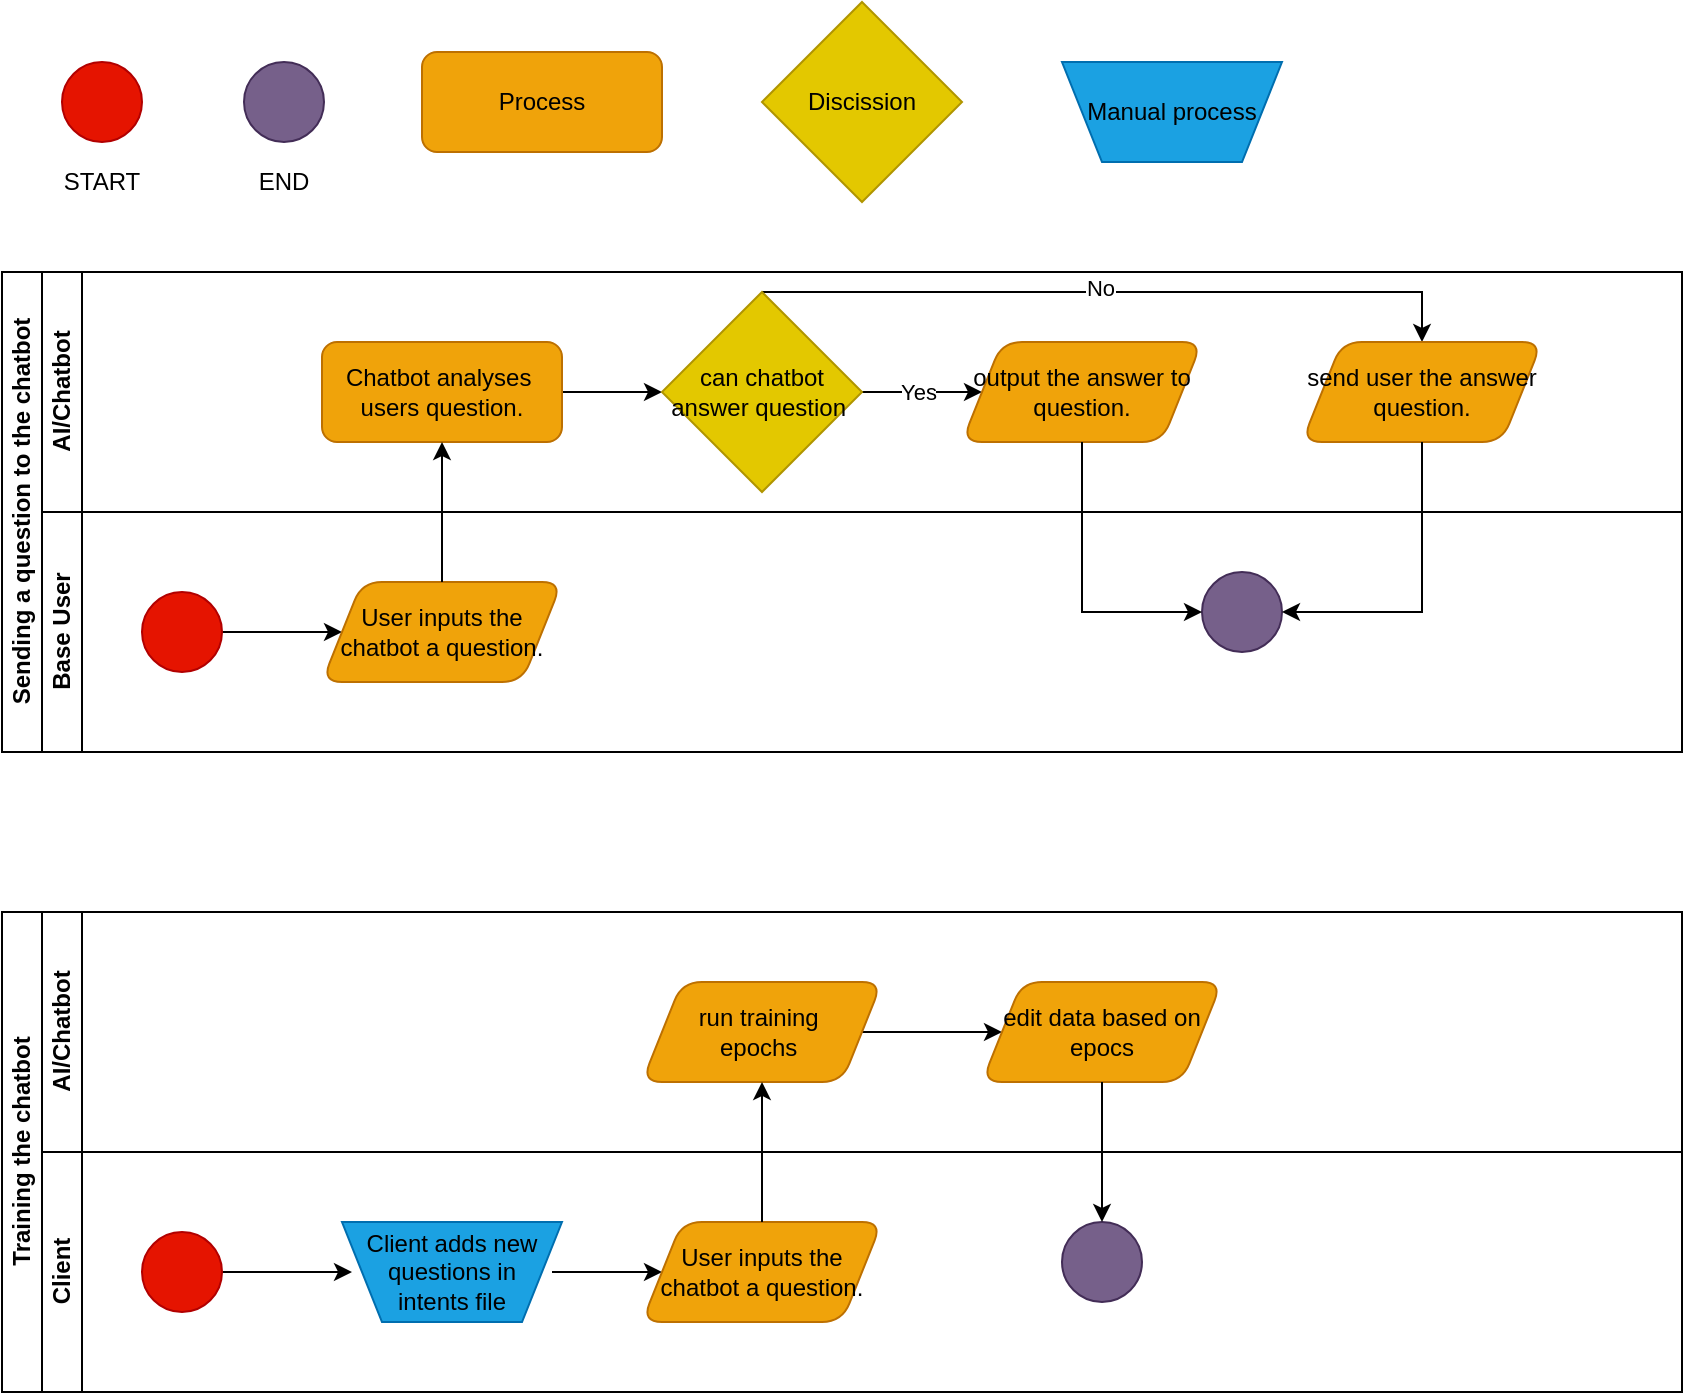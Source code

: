 <mxfile version="24.3.1" type="device">
  <diagram id="prtHgNgQTEPvFCAcTncT" name="Page-1">
    <mxGraphModel dx="1363" dy="1966" grid="1" gridSize="10" guides="1" tooltips="1" connect="1" arrows="1" fold="1" page="1" pageScale="1" pageWidth="827" pageHeight="1169" math="0" shadow="0">
      <root>
        <mxCell id="0" />
        <mxCell id="1" parent="0" />
        <mxCell id="dNxyNK7c78bLwvsdeMH5-19" value="Sending a question to the chatbot" style="swimlane;html=1;childLayout=stackLayout;resizeParent=1;resizeParentMax=0;horizontal=0;startSize=20;horizontalStack=0;" parent="1" vertex="1">
          <mxGeometry x="120" y="-40" width="840" height="240" as="geometry" />
        </mxCell>
        <mxCell id="dNxyNK7c78bLwvsdeMH5-21" value="AI/Chatbot" style="swimlane;html=1;startSize=20;horizontal=0;" parent="dNxyNK7c78bLwvsdeMH5-19" vertex="1">
          <mxGeometry x="20" width="820" height="120" as="geometry" />
        </mxCell>
        <mxCell id="0sVa5-BdStyefK7fvEnc-7" value="" style="edgeStyle=orthogonalEdgeStyle;rounded=0;orthogonalLoop=1;jettySize=auto;html=1;" edge="1" parent="dNxyNK7c78bLwvsdeMH5-21" source="0sVa5-BdStyefK7fvEnc-4" target="0sVa5-BdStyefK7fvEnc-6">
          <mxGeometry relative="1" as="geometry" />
        </mxCell>
        <mxCell id="0sVa5-BdStyefK7fvEnc-4" value="Chatbot analyses&amp;nbsp; users question." style="rounded=1;whiteSpace=wrap;html=1;fillColor=#f0a30a;fontColor=#000000;strokeColor=#BD7000;align=center;shape=label;fixedSize=1;" vertex="1" parent="dNxyNK7c78bLwvsdeMH5-21">
          <mxGeometry x="140" y="35" width="120" height="50" as="geometry" />
        </mxCell>
        <mxCell id="0sVa5-BdStyefK7fvEnc-9" value="" style="edgeStyle=orthogonalEdgeStyle;rounded=0;orthogonalLoop=1;jettySize=auto;html=1;" edge="1" parent="dNxyNK7c78bLwvsdeMH5-21" source="0sVa5-BdStyefK7fvEnc-6" target="0sVa5-BdStyefK7fvEnc-8">
          <mxGeometry relative="1" as="geometry" />
        </mxCell>
        <mxCell id="0sVa5-BdStyefK7fvEnc-14" value="Yes" style="edgeLabel;html=1;align=center;verticalAlign=middle;resizable=0;points=[];" vertex="1" connectable="0" parent="0sVa5-BdStyefK7fvEnc-9">
          <mxGeometry x="-0.06" y="-1" relative="1" as="geometry">
            <mxPoint y="-1" as="offset" />
          </mxGeometry>
        </mxCell>
        <mxCell id="0sVa5-BdStyefK7fvEnc-22" style="edgeStyle=orthogonalEdgeStyle;rounded=0;orthogonalLoop=1;jettySize=auto;html=1;entryX=0.5;entryY=0;entryDx=0;entryDy=0;exitX=0.5;exitY=0;exitDx=0;exitDy=0;" edge="1" parent="dNxyNK7c78bLwvsdeMH5-21" source="0sVa5-BdStyefK7fvEnc-6" target="0sVa5-BdStyefK7fvEnc-18">
          <mxGeometry relative="1" as="geometry">
            <Array as="points">
              <mxPoint x="690" y="10" />
            </Array>
          </mxGeometry>
        </mxCell>
        <mxCell id="0sVa5-BdStyefK7fvEnc-23" value="No" style="edgeLabel;html=1;align=center;verticalAlign=middle;resizable=0;points=[];" vertex="1" connectable="0" parent="0sVa5-BdStyefK7fvEnc-22">
          <mxGeometry x="-0.051" y="2" relative="1" as="geometry">
            <mxPoint as="offset" />
          </mxGeometry>
        </mxCell>
        <mxCell id="0sVa5-BdStyefK7fvEnc-6" value="can chatbot answer question&amp;nbsp;" style="rhombus;whiteSpace=wrap;html=1;fillColor=#e3c800;fontColor=#000000;strokeColor=#B09500;" vertex="1" parent="dNxyNK7c78bLwvsdeMH5-21">
          <mxGeometry x="310" y="10" width="100" height="100" as="geometry" />
        </mxCell>
        <mxCell id="0sVa5-BdStyefK7fvEnc-8" value="output the answer to question." style="rounded=1;whiteSpace=wrap;html=1;fillColor=#f0a30a;fontColor=#000000;strokeColor=#BD7000;align=center;shape=parallelogram;perimeter=parallelogramPerimeter;fixedSize=1;" vertex="1" parent="dNxyNK7c78bLwvsdeMH5-21">
          <mxGeometry x="460" y="35" width="120" height="50" as="geometry" />
        </mxCell>
        <mxCell id="0sVa5-BdStyefK7fvEnc-18" value="send user the answer question." style="rounded=1;whiteSpace=wrap;html=1;fillColor=#f0a30a;fontColor=#000000;strokeColor=#BD7000;align=center;shape=parallelogram;perimeter=parallelogramPerimeter;fixedSize=1;" vertex="1" parent="dNxyNK7c78bLwvsdeMH5-21">
          <mxGeometry x="630" y="35" width="120" height="50" as="geometry" />
        </mxCell>
        <mxCell id="dNxyNK7c78bLwvsdeMH5-22" value="Base User" style="swimlane;html=1;startSize=20;horizontal=0;" parent="dNxyNK7c78bLwvsdeMH5-19" vertex="1">
          <mxGeometry x="20" y="120" width="820" height="120" as="geometry" />
        </mxCell>
        <mxCell id="0sVa5-BdStyefK7fvEnc-3" value="" style="edgeStyle=orthogonalEdgeStyle;rounded=0;orthogonalLoop=1;jettySize=auto;html=1;" edge="1" parent="dNxyNK7c78bLwvsdeMH5-22" source="0sVa5-BdStyefK7fvEnc-1" target="0sVa5-BdStyefK7fvEnc-2">
          <mxGeometry relative="1" as="geometry" />
        </mxCell>
        <mxCell id="0sVa5-BdStyefK7fvEnc-1" value="" style="ellipse;whiteSpace=wrap;html=1;aspect=fixed;fillColor=#e51400;fontColor=#ffffff;strokeColor=#B20000;" vertex="1" parent="dNxyNK7c78bLwvsdeMH5-22">
          <mxGeometry x="50" y="40" width="40" height="40" as="geometry" />
        </mxCell>
        <mxCell id="0sVa5-BdStyefK7fvEnc-2" value="User inputs the chatbot a question." style="rounded=1;whiteSpace=wrap;html=1;fillColor=#f0a30a;fontColor=#000000;strokeColor=#BD7000;shape=parallelogram;perimeter=parallelogramPerimeter;fixedSize=1;" vertex="1" parent="dNxyNK7c78bLwvsdeMH5-22">
          <mxGeometry x="140" y="35" width="120" height="50" as="geometry" />
        </mxCell>
        <mxCell id="0sVa5-BdStyefK7fvEnc-24" value="" style="ellipse;whiteSpace=wrap;html=1;aspect=fixed;fillColor=#76608a;fontColor=#ffffff;strokeColor=#432D57;" vertex="1" parent="dNxyNK7c78bLwvsdeMH5-22">
          <mxGeometry x="580" y="30" width="40" height="40" as="geometry" />
        </mxCell>
        <mxCell id="0sVa5-BdStyefK7fvEnc-5" value="" style="edgeStyle=orthogonalEdgeStyle;rounded=0;orthogonalLoop=1;jettySize=auto;html=1;" edge="1" parent="dNxyNK7c78bLwvsdeMH5-19" source="0sVa5-BdStyefK7fvEnc-2" target="0sVa5-BdStyefK7fvEnc-4">
          <mxGeometry relative="1" as="geometry" />
        </mxCell>
        <mxCell id="0sVa5-BdStyefK7fvEnc-25" style="edgeStyle=orthogonalEdgeStyle;rounded=0;orthogonalLoop=1;jettySize=auto;html=1;entryX=0;entryY=0.5;entryDx=0;entryDy=0;" edge="1" parent="dNxyNK7c78bLwvsdeMH5-19" source="0sVa5-BdStyefK7fvEnc-8" target="0sVa5-BdStyefK7fvEnc-24">
          <mxGeometry relative="1" as="geometry" />
        </mxCell>
        <mxCell id="0sVa5-BdStyefK7fvEnc-26" style="edgeStyle=orthogonalEdgeStyle;rounded=0;orthogonalLoop=1;jettySize=auto;html=1;entryX=1;entryY=0.5;entryDx=0;entryDy=0;" edge="1" parent="dNxyNK7c78bLwvsdeMH5-19" source="0sVa5-BdStyefK7fvEnc-18" target="0sVa5-BdStyefK7fvEnc-24">
          <mxGeometry relative="1" as="geometry">
            <Array as="points">
              <mxPoint x="710" y="170" />
            </Array>
          </mxGeometry>
        </mxCell>
        <mxCell id="0sVa5-BdStyefK7fvEnc-27" value="Training the chatbot" style="swimlane;html=1;childLayout=stackLayout;resizeParent=1;resizeParentMax=0;horizontal=0;startSize=20;horizontalStack=0;" vertex="1" parent="1">
          <mxGeometry x="120" y="280" width="840" height="240" as="geometry" />
        </mxCell>
        <mxCell id="0sVa5-BdStyefK7fvEnc-28" value="AI/Chatbot" style="swimlane;html=1;startSize=20;horizontal=0;" vertex="1" parent="0sVa5-BdStyefK7fvEnc-27">
          <mxGeometry x="20" width="820" height="120" as="geometry" />
        </mxCell>
        <mxCell id="0sVa5-BdStyefK7fvEnc-75" value="" style="edgeStyle=orthogonalEdgeStyle;rounded=0;orthogonalLoop=1;jettySize=auto;html=1;" edge="1" parent="0sVa5-BdStyefK7fvEnc-28" source="0sVa5-BdStyefK7fvEnc-72" target="0sVa5-BdStyefK7fvEnc-74">
          <mxGeometry relative="1" as="geometry" />
        </mxCell>
        <mxCell id="0sVa5-BdStyefK7fvEnc-72" value="run training&amp;nbsp;&lt;div&gt;epochs&amp;nbsp;&lt;/div&gt;" style="rounded=1;whiteSpace=wrap;html=1;fillColor=#f0a30a;fontColor=#000000;strokeColor=#BD7000;shape=parallelogram;perimeter=parallelogramPerimeter;fixedSize=1;" vertex="1" parent="0sVa5-BdStyefK7fvEnc-28">
          <mxGeometry x="300" y="35" width="120" height="50" as="geometry" />
        </mxCell>
        <mxCell id="0sVa5-BdStyefK7fvEnc-74" value="edit data based on epocs" style="rounded=1;whiteSpace=wrap;html=1;fillColor=#f0a30a;fontColor=#000000;strokeColor=#BD7000;shape=parallelogram;perimeter=parallelogramPerimeter;fixedSize=1;" vertex="1" parent="0sVa5-BdStyefK7fvEnc-28">
          <mxGeometry x="470" y="35" width="120" height="50" as="geometry" />
        </mxCell>
        <mxCell id="0sVa5-BdStyefK7fvEnc-38" value="Client" style="swimlane;html=1;startSize=20;horizontal=0;" vertex="1" parent="0sVa5-BdStyefK7fvEnc-27">
          <mxGeometry x="20" y="120" width="820" height="120" as="geometry" />
        </mxCell>
        <mxCell id="0sVa5-BdStyefK7fvEnc-49" value="" style="edgeStyle=orthogonalEdgeStyle;rounded=0;orthogonalLoop=1;jettySize=auto;html=1;" edge="1" parent="0sVa5-BdStyefK7fvEnc-38" source="0sVa5-BdStyefK7fvEnc-40" target="0sVa5-BdStyefK7fvEnc-48">
          <mxGeometry relative="1" as="geometry" />
        </mxCell>
        <mxCell id="0sVa5-BdStyefK7fvEnc-40" value="" style="ellipse;whiteSpace=wrap;html=1;aspect=fixed;fillColor=#e51400;fontColor=#ffffff;strokeColor=#B20000;" vertex="1" parent="0sVa5-BdStyefK7fvEnc-38">
          <mxGeometry x="50" y="40" width="40" height="40" as="geometry" />
        </mxCell>
        <mxCell id="0sVa5-BdStyefK7fvEnc-42" value="" style="ellipse;whiteSpace=wrap;html=1;aspect=fixed;fillColor=#76608a;fontColor=#ffffff;strokeColor=#432D57;" vertex="1" parent="0sVa5-BdStyefK7fvEnc-38">
          <mxGeometry x="510" y="35" width="40" height="40" as="geometry" />
        </mxCell>
        <mxCell id="0sVa5-BdStyefK7fvEnc-47" value="" style="shape=trapezoid;perimeter=trapezoidPerimeter;whiteSpace=wrap;html=1;fixedSize=1;rotation=-180;fillColor=#1ba1e2;fontColor=#ffffff;strokeColor=#006EAF;" vertex="1" parent="0sVa5-BdStyefK7fvEnc-38">
          <mxGeometry x="150" y="35" width="110" height="50" as="geometry" />
        </mxCell>
        <mxCell id="0sVa5-BdStyefK7fvEnc-71" value="" style="edgeStyle=orthogonalEdgeStyle;rounded=0;orthogonalLoop=1;jettySize=auto;html=1;" edge="1" parent="0sVa5-BdStyefK7fvEnc-38" source="0sVa5-BdStyefK7fvEnc-48" target="0sVa5-BdStyefK7fvEnc-70">
          <mxGeometry relative="1" as="geometry" />
        </mxCell>
        <mxCell id="0sVa5-BdStyefK7fvEnc-48" value="Client adds new questions in intents file" style="text;html=1;align=center;verticalAlign=middle;whiteSpace=wrap;rounded=0;" vertex="1" parent="0sVa5-BdStyefK7fvEnc-38">
          <mxGeometry x="155" y="45" width="100" height="30" as="geometry" />
        </mxCell>
        <mxCell id="0sVa5-BdStyefK7fvEnc-70" value="User inputs the chatbot a question." style="rounded=1;whiteSpace=wrap;html=1;fillColor=#f0a30a;fontColor=#000000;strokeColor=#BD7000;shape=parallelogram;perimeter=parallelogramPerimeter;fixedSize=1;" vertex="1" parent="0sVa5-BdStyefK7fvEnc-38">
          <mxGeometry x="300" y="35" width="120" height="50" as="geometry" />
        </mxCell>
        <mxCell id="0sVa5-BdStyefK7fvEnc-73" style="edgeStyle=orthogonalEdgeStyle;rounded=0;orthogonalLoop=1;jettySize=auto;html=1;" edge="1" parent="0sVa5-BdStyefK7fvEnc-27" source="0sVa5-BdStyefK7fvEnc-70" target="0sVa5-BdStyefK7fvEnc-72">
          <mxGeometry relative="1" as="geometry" />
        </mxCell>
        <mxCell id="0sVa5-BdStyefK7fvEnc-76" value="" style="edgeStyle=orthogonalEdgeStyle;rounded=0;orthogonalLoop=1;jettySize=auto;html=1;" edge="1" parent="0sVa5-BdStyefK7fvEnc-27" source="0sVa5-BdStyefK7fvEnc-74" target="0sVa5-BdStyefK7fvEnc-42">
          <mxGeometry relative="1" as="geometry" />
        </mxCell>
        <mxCell id="0sVa5-BdStyefK7fvEnc-92" value="Process" style="rounded=1;whiteSpace=wrap;html=1;fillColor=#f0a30a;fontColor=#000000;strokeColor=#BD7000;align=center;shape=label;fixedSize=1;" vertex="1" parent="1">
          <mxGeometry x="330" y="-150" width="120" height="50" as="geometry" />
        </mxCell>
        <mxCell id="0sVa5-BdStyefK7fvEnc-93" value="" style="ellipse;whiteSpace=wrap;html=1;aspect=fixed;fillColor=#e51400;fontColor=#ffffff;strokeColor=#B20000;" vertex="1" parent="1">
          <mxGeometry x="150" y="-145" width="40" height="40" as="geometry" />
        </mxCell>
        <mxCell id="0sVa5-BdStyefK7fvEnc-94" value="" style="ellipse;whiteSpace=wrap;html=1;aspect=fixed;fillColor=#76608a;fontColor=#ffffff;strokeColor=#432D57;" vertex="1" parent="1">
          <mxGeometry x="241" y="-145" width="40" height="40" as="geometry" />
        </mxCell>
        <mxCell id="0sVa5-BdStyefK7fvEnc-96" value="Discission" style="rhombus;whiteSpace=wrap;html=1;fillColor=#e3c800;fontColor=#000000;strokeColor=#B09500;" vertex="1" parent="1">
          <mxGeometry x="500" y="-175" width="100" height="100" as="geometry" />
        </mxCell>
        <mxCell id="0sVa5-BdStyefK7fvEnc-97" value="" style="shape=trapezoid;perimeter=trapezoidPerimeter;whiteSpace=wrap;html=1;fixedSize=1;rotation=-180;fillColor=#1ba1e2;fontColor=#ffffff;strokeColor=#006EAF;" vertex="1" parent="1">
          <mxGeometry x="650" y="-145" width="110" height="50" as="geometry" />
        </mxCell>
        <mxCell id="0sVa5-BdStyefK7fvEnc-98" value="Manual process" style="text;html=1;align=center;verticalAlign=middle;whiteSpace=wrap;rounded=0;" vertex="1" parent="1">
          <mxGeometry x="655" y="-135" width="100" height="30" as="geometry" />
        </mxCell>
        <mxCell id="0sVa5-BdStyefK7fvEnc-99" value="END" style="text;html=1;align=center;verticalAlign=middle;whiteSpace=wrap;rounded=0;" vertex="1" parent="1">
          <mxGeometry x="231" y="-100" width="60" height="30" as="geometry" />
        </mxCell>
        <mxCell id="0sVa5-BdStyefK7fvEnc-100" value="START" style="text;html=1;align=center;verticalAlign=middle;whiteSpace=wrap;rounded=0;" vertex="1" parent="1">
          <mxGeometry x="140" y="-100" width="60" height="30" as="geometry" />
        </mxCell>
      </root>
    </mxGraphModel>
  </diagram>
</mxfile>
